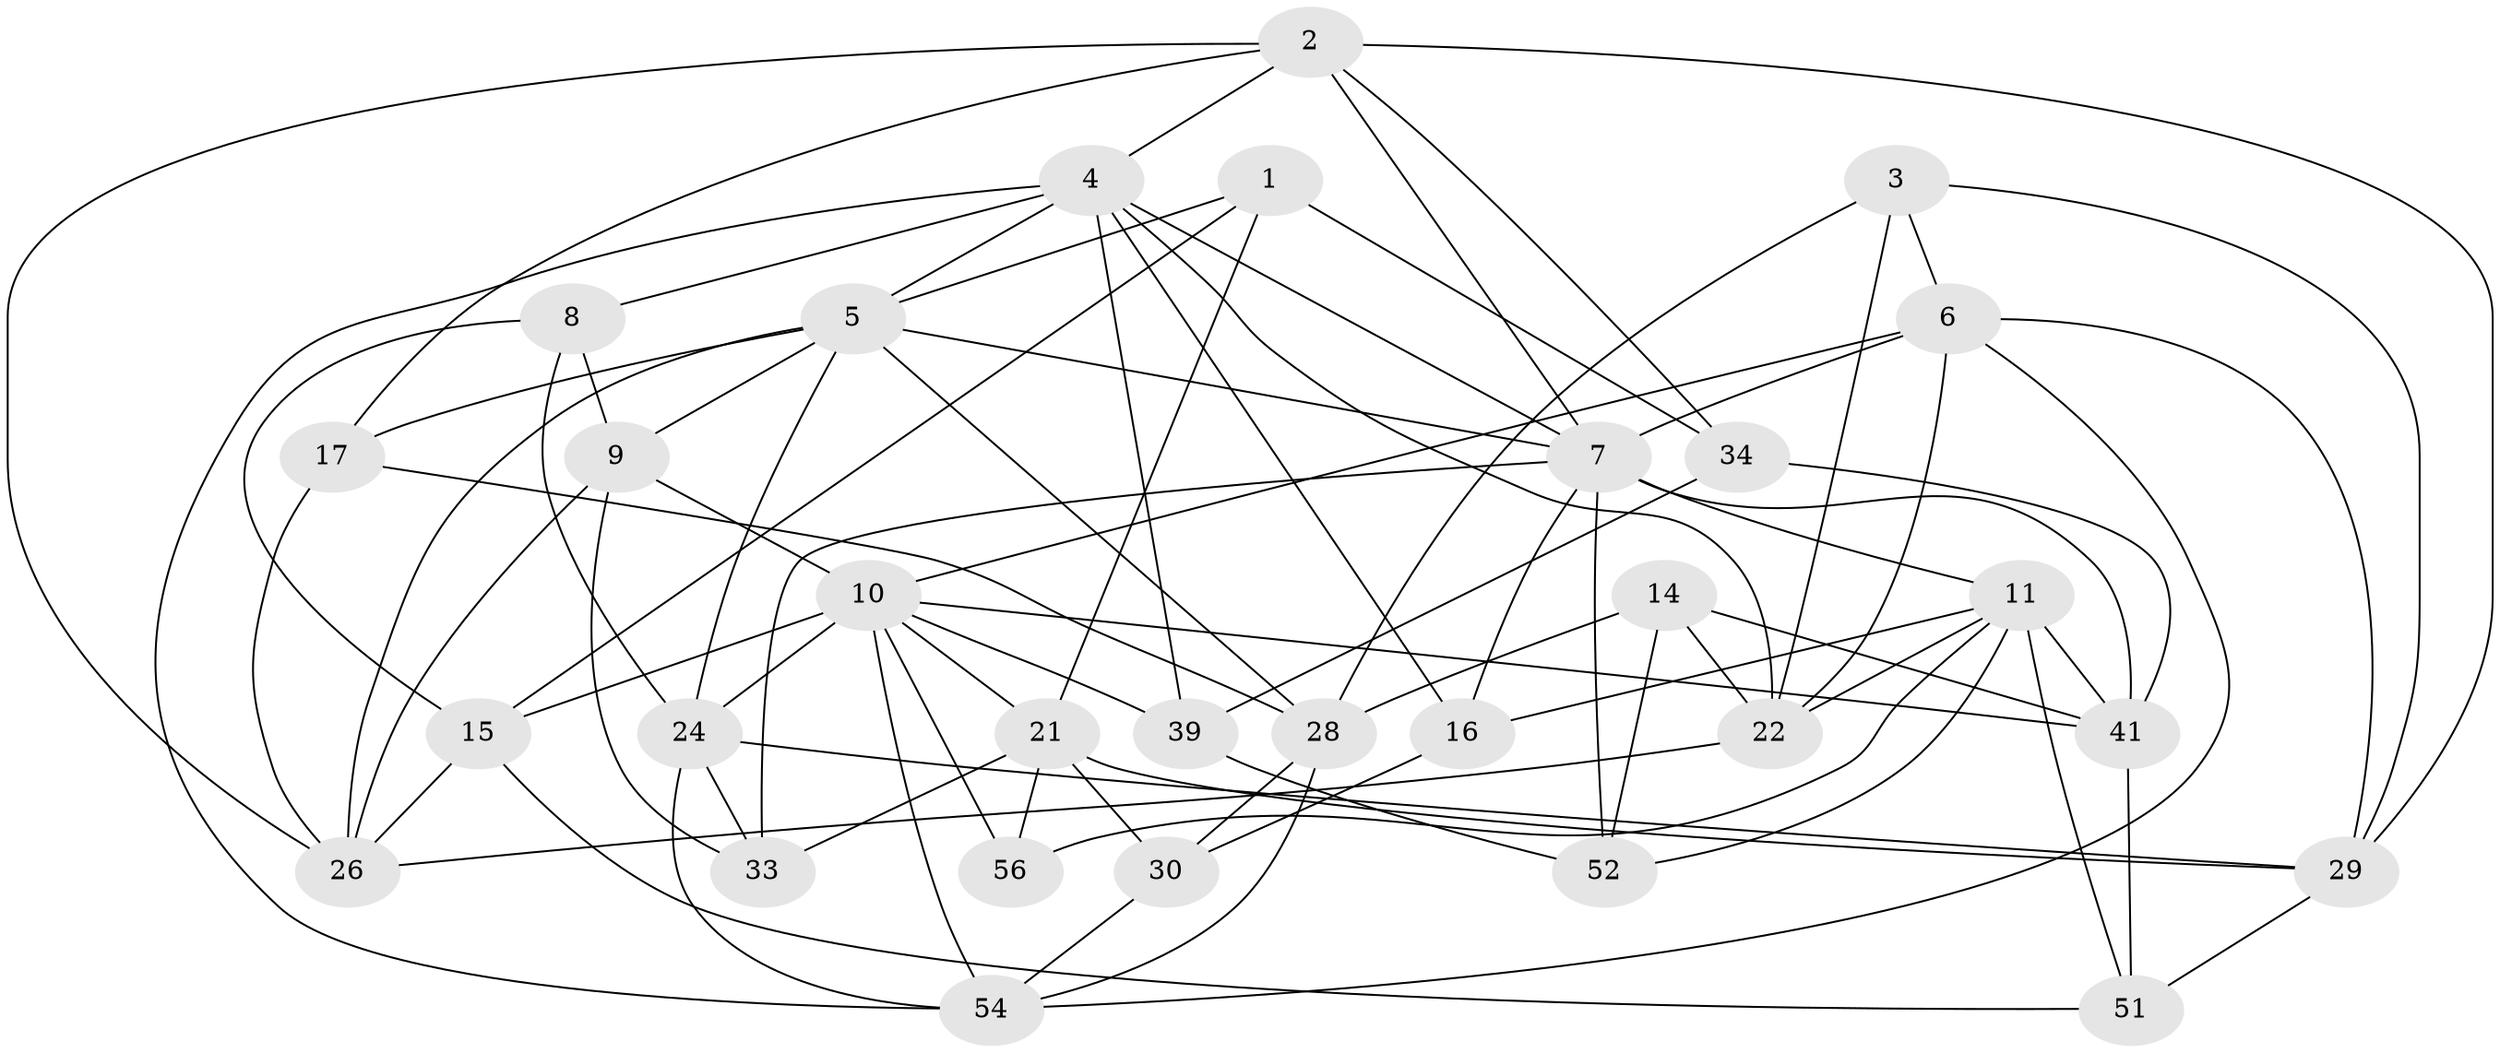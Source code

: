 // original degree distribution, {4: 1.0}
// Generated by graph-tools (version 1.1) at 2025/16/03/09/25 04:16:31]
// undirected, 30 vertices, 81 edges
graph export_dot {
graph [start="1"]
  node [color=gray90,style=filled];
  1;
  2 [super="+46"];
  3;
  4 [super="+49+53"];
  5 [super="+43+20"];
  6 [super="+18"];
  7 [super="+12+13"];
  8 [super="+40"];
  9 [super="+19"];
  10 [super="+23+31"];
  11 [super="+50+48"];
  14;
  15 [super="+55"];
  16;
  17;
  21 [super="+36"];
  22 [super="+38"];
  24 [super="+42+25"];
  26 [super="+59"];
  28 [super="+45"];
  29 [super="+35"];
  30;
  33;
  34;
  39;
  41 [super="+60"];
  51;
  52;
  54 [super="+57"];
  56;
  1 -- 21;
  1 -- 15;
  1 -- 34;
  1 -- 5;
  2 -- 34;
  2 -- 26;
  2 -- 17;
  2 -- 29;
  2 -- 7;
  2 -- 4;
  3 -- 22;
  3 -- 28;
  3 -- 29;
  3 -- 6;
  4 -- 54;
  4 -- 16;
  4 -- 8;
  4 -- 5;
  4 -- 22;
  4 -- 7;
  4 -- 39;
  5 -- 17;
  5 -- 28;
  5 -- 24;
  5 -- 9;
  5 -- 26;
  5 -- 7;
  6 -- 7;
  6 -- 10 [weight=2];
  6 -- 54;
  6 -- 22;
  6 -- 29 [weight=2];
  7 -- 16;
  7 -- 33;
  7 -- 52;
  7 -- 41;
  7 -- 11 [weight=2];
  8 -- 9 [weight=2];
  8 -- 15 [weight=2];
  8 -- 24;
  9 -- 33;
  9 -- 10;
  9 -- 26;
  10 -- 56 [weight=2];
  10 -- 24 [weight=2];
  10 -- 54;
  10 -- 21;
  10 -- 39;
  10 -- 41;
  10 -- 15;
  11 -- 56;
  11 -- 41;
  11 -- 51;
  11 -- 22;
  11 -- 16;
  11 -- 52;
  14 -- 52;
  14 -- 22;
  14 -- 28;
  14 -- 41;
  15 -- 26;
  15 -- 51;
  16 -- 30;
  17 -- 26;
  17 -- 28;
  21 -- 29;
  21 -- 33;
  21 -- 56;
  21 -- 30;
  22 -- 26;
  24 -- 54;
  24 -- 29 [weight=2];
  24 -- 33;
  28 -- 30;
  28 -- 54;
  29 -- 51;
  30 -- 54;
  34 -- 39;
  34 -- 41;
  39 -- 52;
  41 -- 51;
}
